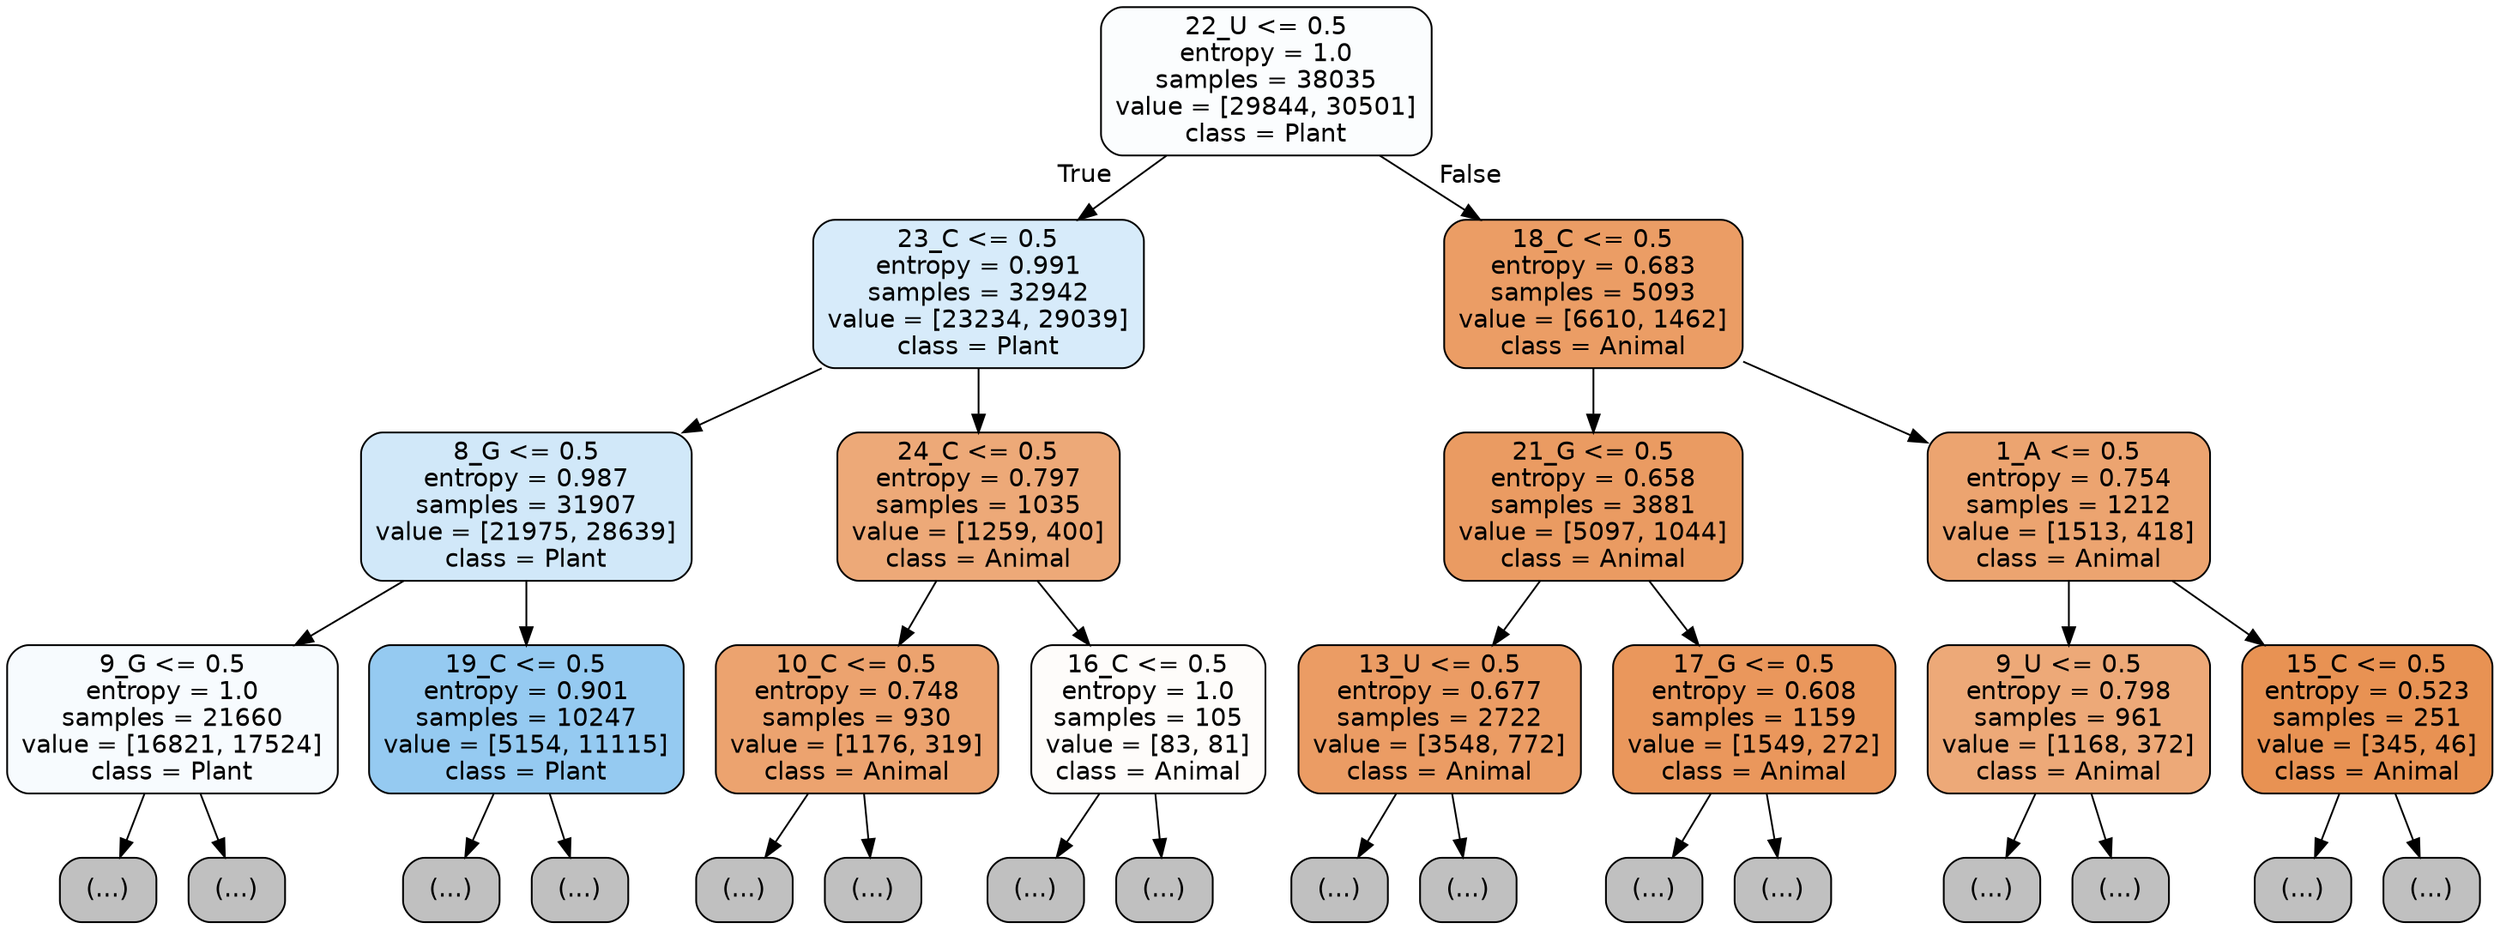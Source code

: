 digraph Tree {
node [shape=box, style="filled, rounded", color="black", fontname="helvetica"] ;
edge [fontname="helvetica"] ;
0 [label="22_U <= 0.5\nentropy = 1.0\nsamples = 38035\nvalue = [29844, 30501]\nclass = Plant", fillcolor="#fbfdfe"] ;
1 [label="23_C <= 0.5\nentropy = 0.991\nsamples = 32942\nvalue = [23234, 29039]\nclass = Plant", fillcolor="#d7ebfa"] ;
0 -> 1 [labeldistance=2.5, labelangle=45, headlabel="True"] ;
2 [label="8_G <= 0.5\nentropy = 0.987\nsamples = 31907\nvalue = [21975, 28639]\nclass = Plant", fillcolor="#d1e8f9"] ;
1 -> 2 ;
3 [label="9_G <= 0.5\nentropy = 1.0\nsamples = 21660\nvalue = [16821, 17524]\nclass = Plant", fillcolor="#f7fbfe"] ;
2 -> 3 ;
4 [label="(...)", fillcolor="#C0C0C0"] ;
3 -> 4 ;
7803 [label="(...)", fillcolor="#C0C0C0"] ;
3 -> 7803 ;
10458 [label="19_C <= 0.5\nentropy = 0.901\nsamples = 10247\nvalue = [5154, 11115]\nclass = Plant", fillcolor="#95caf1"] ;
2 -> 10458 ;
10459 [label="(...)", fillcolor="#C0C0C0"] ;
10458 -> 10459 ;
13346 [label="(...)", fillcolor="#C0C0C0"] ;
10458 -> 13346 ;
14257 [label="24_C <= 0.5\nentropy = 0.797\nsamples = 1035\nvalue = [1259, 400]\nclass = Animal", fillcolor="#eda978"] ;
1 -> 14257 ;
14258 [label="10_C <= 0.5\nentropy = 0.748\nsamples = 930\nvalue = [1176, 319]\nclass = Animal", fillcolor="#eca36f"] ;
14257 -> 14258 ;
14259 [label="(...)", fillcolor="#C0C0C0"] ;
14258 -> 14259 ;
14604 [label="(...)", fillcolor="#C0C0C0"] ;
14258 -> 14604 ;
14709 [label="16_C <= 0.5\nentropy = 1.0\nsamples = 105\nvalue = [83, 81]\nclass = Animal", fillcolor="#fefcfa"] ;
14257 -> 14709 ;
14710 [label="(...)", fillcolor="#C0C0C0"] ;
14709 -> 14710 ;
14767 [label="(...)", fillcolor="#C0C0C0"] ;
14709 -> 14767 ;
14784 [label="18_C <= 0.5\nentropy = 0.683\nsamples = 5093\nvalue = [6610, 1462]\nclass = Animal", fillcolor="#eb9d65"] ;
0 -> 14784 [labeldistance=2.5, labelangle=-45, headlabel="False"] ;
14785 [label="21_G <= 0.5\nentropy = 0.658\nsamples = 3881\nvalue = [5097, 1044]\nclass = Animal", fillcolor="#ea9b62"] ;
14784 -> 14785 ;
14786 [label="13_U <= 0.5\nentropy = 0.677\nsamples = 2722\nvalue = [3548, 772]\nclass = Animal", fillcolor="#eb9c64"] ;
14785 -> 14786 ;
14787 [label="(...)", fillcolor="#C0C0C0"] ;
14786 -> 14787 ;
15594 [label="(...)", fillcolor="#C0C0C0"] ;
14786 -> 15594 ;
15941 [label="17_G <= 0.5\nentropy = 0.608\nsamples = 1159\nvalue = [1549, 272]\nclass = Animal", fillcolor="#ea975c"] ;
14785 -> 15941 ;
15942 [label="(...)", fillcolor="#C0C0C0"] ;
15941 -> 15942 ;
16171 [label="(...)", fillcolor="#C0C0C0"] ;
15941 -> 16171 ;
16328 [label="1_A <= 0.5\nentropy = 0.754\nsamples = 1212\nvalue = [1513, 418]\nclass = Animal", fillcolor="#eca470"] ;
14784 -> 16328 ;
16329 [label="9_U <= 0.5\nentropy = 0.798\nsamples = 961\nvalue = [1168, 372]\nclass = Animal", fillcolor="#eda978"] ;
16328 -> 16329 ;
16330 [label="(...)", fillcolor="#C0C0C0"] ;
16329 -> 16330 ;
16569 [label="(...)", fillcolor="#C0C0C0"] ;
16329 -> 16569 ;
16644 [label="15_C <= 0.5\nentropy = 0.523\nsamples = 251\nvalue = [345, 46]\nclass = Animal", fillcolor="#e89253"] ;
16328 -> 16644 ;
16645 [label="(...)", fillcolor="#C0C0C0"] ;
16644 -> 16645 ;
16706 [label="(...)", fillcolor="#C0C0C0"] ;
16644 -> 16706 ;
}